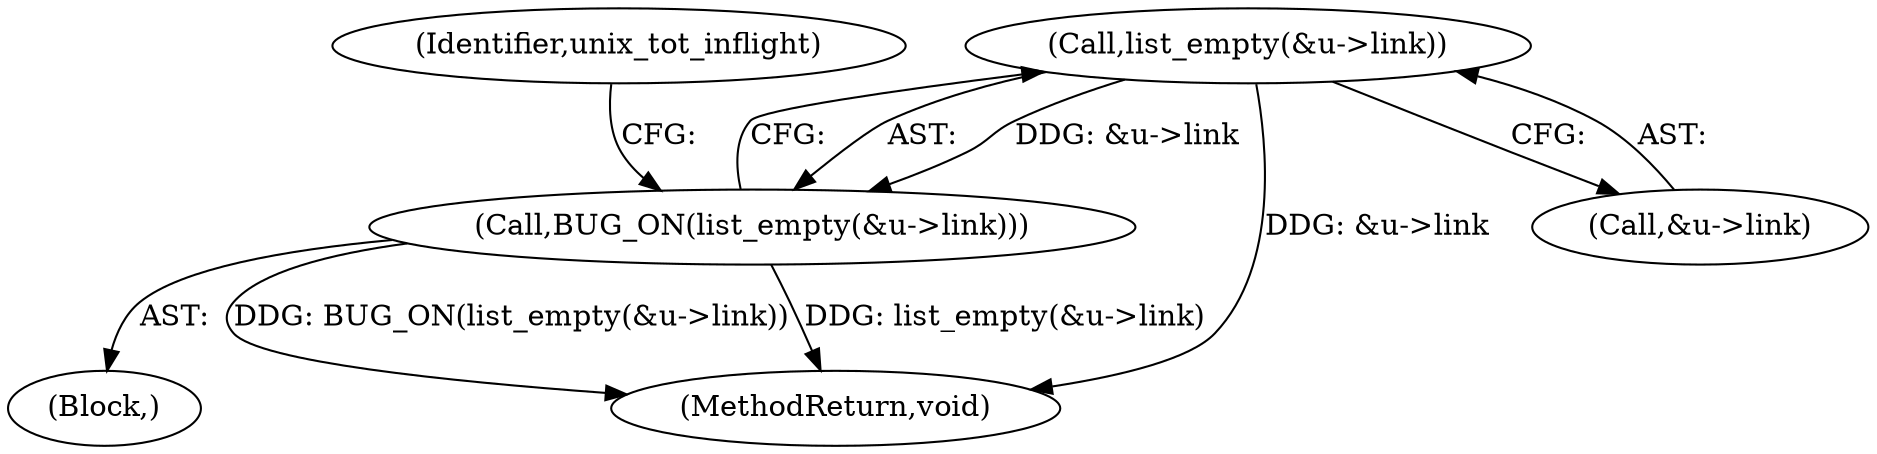 digraph "0_linux_712f4aad406bb1ed67f3f98d04c044191f0ff593_0@pointer" {
"1000145" [label="(Call,list_empty(&u->link))"];
"1000144" [label="(Call,BUG_ON(list_empty(&u->link)))"];
"1000145" [label="(Call,list_empty(&u->link))"];
"1000146" [label="(Call,&u->link)"];
"1000143" [label="(Block,)"];
"1000151" [label="(Identifier,unix_tot_inflight)"];
"1000144" [label="(Call,BUG_ON(list_empty(&u->link)))"];
"1000163" [label="(MethodReturn,void)"];
"1000145" -> "1000144"  [label="AST: "];
"1000145" -> "1000146"  [label="CFG: "];
"1000146" -> "1000145"  [label="AST: "];
"1000144" -> "1000145"  [label="CFG: "];
"1000145" -> "1000163"  [label="DDG: &u->link"];
"1000145" -> "1000144"  [label="DDG: &u->link"];
"1000144" -> "1000143"  [label="AST: "];
"1000151" -> "1000144"  [label="CFG: "];
"1000144" -> "1000163"  [label="DDG: BUG_ON(list_empty(&u->link))"];
"1000144" -> "1000163"  [label="DDG: list_empty(&u->link)"];
}

